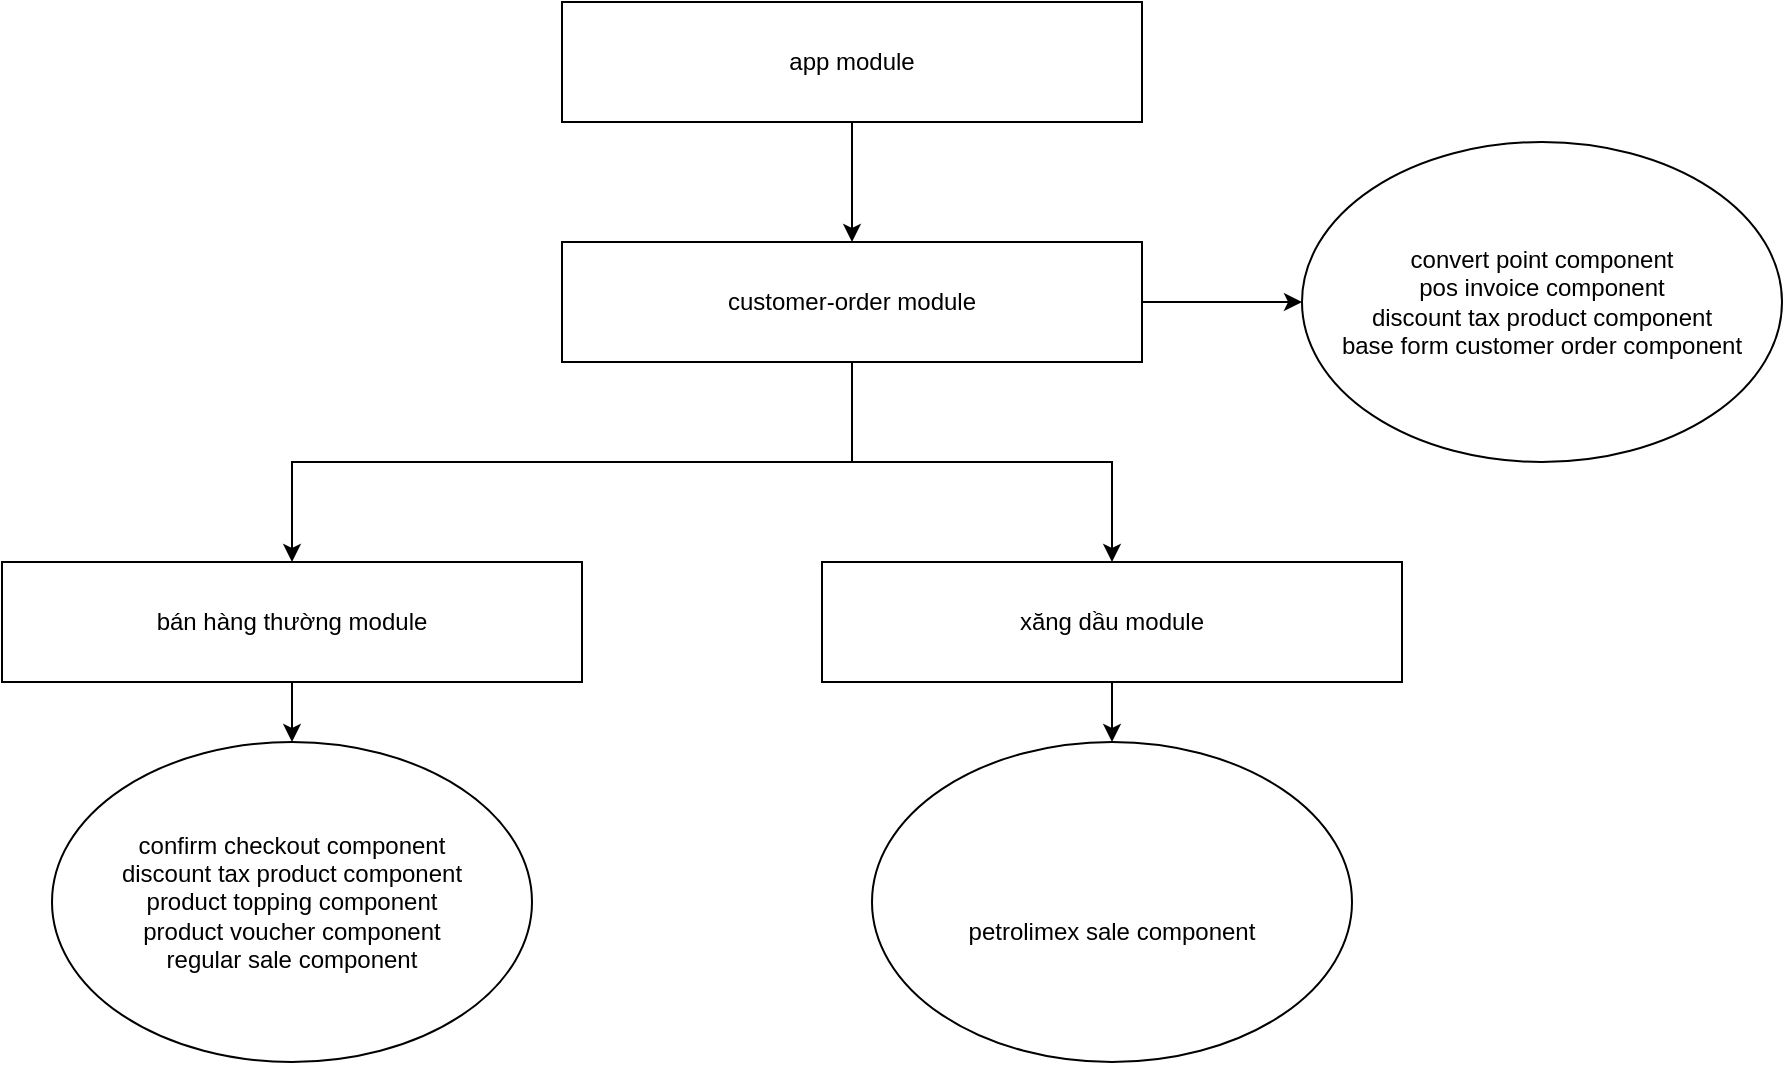 <mxfile version="23.0.1" type="github">
  <diagram name="Page-1" id="W6BpzEv16MAJhRhaiUyZ">
    <mxGraphModel dx="2359" dy="808" grid="1" gridSize="10" guides="1" tooltips="1" connect="1" arrows="1" fold="1" page="1" pageScale="1" pageWidth="850" pageHeight="1100" math="0" shadow="0">
      <root>
        <mxCell id="0" />
        <mxCell id="1" parent="0" />
        <mxCell id="hlf8Bue14rJlYk9naQkS-5" style="edgeStyle=orthogonalEdgeStyle;rounded=0;orthogonalLoop=1;jettySize=auto;html=1;exitX=0.5;exitY=1;exitDx=0;exitDy=0;entryX=0.5;entryY=0;entryDx=0;entryDy=0;" edge="1" parent="1" source="hlf8Bue14rJlYk9naQkS-1" target="hlf8Bue14rJlYk9naQkS-3">
          <mxGeometry relative="1" as="geometry" />
        </mxCell>
        <mxCell id="hlf8Bue14rJlYk9naQkS-1" value="app module" style="rounded=0;whiteSpace=wrap;html=1;" vertex="1" parent="1">
          <mxGeometry x="210" y="150" width="290" height="60" as="geometry" />
        </mxCell>
        <mxCell id="hlf8Bue14rJlYk9naQkS-3" value="customer-order module" style="rounded=0;whiteSpace=wrap;html=1;" vertex="1" parent="1">
          <mxGeometry x="210" y="270" width="290" height="60" as="geometry" />
        </mxCell>
        <mxCell id="hlf8Bue14rJlYk9naQkS-7" value="convert point component&lt;br&gt;pos invoice component&lt;br&gt;discount tax product component&lt;br&gt;base form customer order component" style="ellipse;whiteSpace=wrap;html=1;" vertex="1" parent="1">
          <mxGeometry x="580" y="220" width="240" height="160" as="geometry" />
        </mxCell>
        <mxCell id="hlf8Bue14rJlYk9naQkS-10" style="edgeStyle=orthogonalEdgeStyle;rounded=0;orthogonalLoop=1;jettySize=auto;html=1;" edge="1" parent="1" source="hlf8Bue14rJlYk9naQkS-8" target="hlf8Bue14rJlYk9naQkS-7">
          <mxGeometry relative="1" as="geometry" />
        </mxCell>
        <mxCell id="hlf8Bue14rJlYk9naQkS-12" style="edgeStyle=orthogonalEdgeStyle;rounded=0;orthogonalLoop=1;jettySize=auto;html=1;entryX=0.5;entryY=0;entryDx=0;entryDy=0;" edge="1" parent="1" source="hlf8Bue14rJlYk9naQkS-8" target="hlf8Bue14rJlYk9naQkS-11">
          <mxGeometry relative="1" as="geometry" />
        </mxCell>
        <mxCell id="hlf8Bue14rJlYk9naQkS-14" style="edgeStyle=orthogonalEdgeStyle;rounded=0;orthogonalLoop=1;jettySize=auto;html=1;" edge="1" parent="1" source="hlf8Bue14rJlYk9naQkS-8" target="hlf8Bue14rJlYk9naQkS-13">
          <mxGeometry relative="1" as="geometry" />
        </mxCell>
        <mxCell id="hlf8Bue14rJlYk9naQkS-8" value="customer-order module" style="rounded=0;whiteSpace=wrap;html=1;" vertex="1" parent="1">
          <mxGeometry x="210" y="270" width="290" height="60" as="geometry" />
        </mxCell>
        <mxCell id="hlf8Bue14rJlYk9naQkS-16" style="edgeStyle=orthogonalEdgeStyle;rounded=0;orthogonalLoop=1;jettySize=auto;html=1;entryX=0.5;entryY=0;entryDx=0;entryDy=0;" edge="1" parent="1" source="hlf8Bue14rJlYk9naQkS-11" target="hlf8Bue14rJlYk9naQkS-15">
          <mxGeometry relative="1" as="geometry" />
        </mxCell>
        <mxCell id="hlf8Bue14rJlYk9naQkS-11" value="bán hàng thường module" style="rounded=0;whiteSpace=wrap;html=1;" vertex="1" parent="1">
          <mxGeometry x="-70" y="430" width="290" height="60" as="geometry" />
        </mxCell>
        <mxCell id="hlf8Bue14rJlYk9naQkS-18" style="edgeStyle=orthogonalEdgeStyle;rounded=0;orthogonalLoop=1;jettySize=auto;html=1;entryX=0.5;entryY=0;entryDx=0;entryDy=0;" edge="1" parent="1" source="hlf8Bue14rJlYk9naQkS-13" target="hlf8Bue14rJlYk9naQkS-17">
          <mxGeometry relative="1" as="geometry" />
        </mxCell>
        <mxCell id="hlf8Bue14rJlYk9naQkS-13" value="xăng dầu module" style="rounded=0;whiteSpace=wrap;html=1;" vertex="1" parent="1">
          <mxGeometry x="340" y="430" width="290" height="60" as="geometry" />
        </mxCell>
        <mxCell id="hlf8Bue14rJlYk9naQkS-15" value="confirm checkout component&lt;br&gt;discount tax product component&lt;br&gt;product topping component&lt;br&gt;product voucher component&lt;br&gt;regular sale component" style="ellipse;whiteSpace=wrap;html=1;" vertex="1" parent="1">
          <mxGeometry x="-45" y="520" width="240" height="160" as="geometry" />
        </mxCell>
        <mxCell id="hlf8Bue14rJlYk9naQkS-17" value="&lt;br&gt;&lt;br&gt;petrolimex sale component" style="ellipse;whiteSpace=wrap;html=1;" vertex="1" parent="1">
          <mxGeometry x="365" y="520" width="240" height="160" as="geometry" />
        </mxCell>
      </root>
    </mxGraphModel>
  </diagram>
</mxfile>
